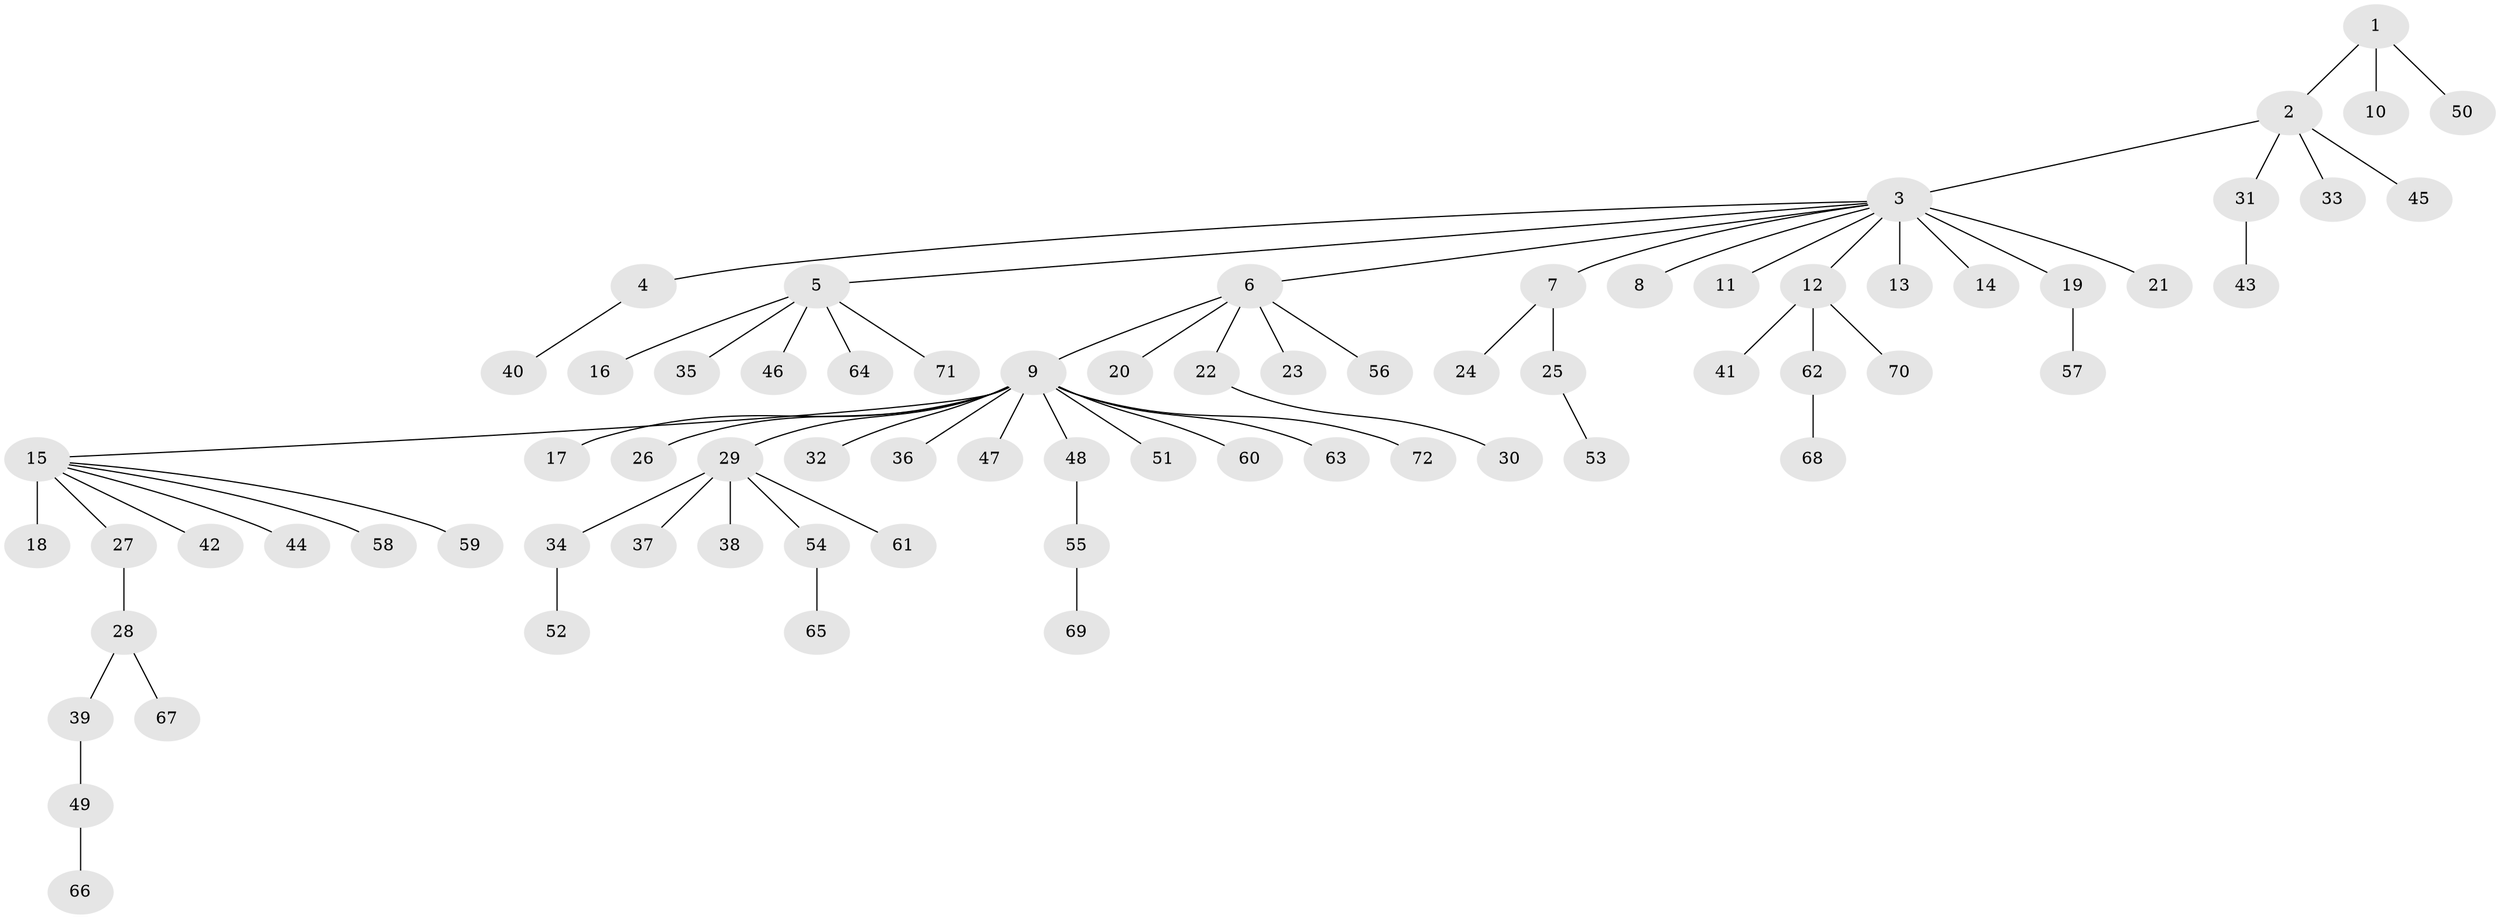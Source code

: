 // original degree distribution, {4: 0.020833333333333332, 6: 0.006944444444444444, 16: 0.006944444444444444, 2: 0.22916666666666666, 7: 0.013888888888888888, 14: 0.020833333333333332, 1: 0.6319444444444444, 5: 0.013888888888888888, 3: 0.04861111111111111, 8: 0.006944444444444444}
// Generated by graph-tools (version 1.1) at 2025/35/03/09/25 02:35:25]
// undirected, 72 vertices, 71 edges
graph export_dot {
graph [start="1"]
  node [color=gray90,style=filled];
  1;
  2;
  3;
  4;
  5;
  6;
  7;
  8;
  9;
  10;
  11;
  12;
  13;
  14;
  15;
  16;
  17;
  18;
  19;
  20;
  21;
  22;
  23;
  24;
  25;
  26;
  27;
  28;
  29;
  30;
  31;
  32;
  33;
  34;
  35;
  36;
  37;
  38;
  39;
  40;
  41;
  42;
  43;
  44;
  45;
  46;
  47;
  48;
  49;
  50;
  51;
  52;
  53;
  54;
  55;
  56;
  57;
  58;
  59;
  60;
  61;
  62;
  63;
  64;
  65;
  66;
  67;
  68;
  69;
  70;
  71;
  72;
  1 -- 2 [weight=1.0];
  1 -- 10 [weight=1.0];
  1 -- 50 [weight=1.0];
  2 -- 3 [weight=1.0];
  2 -- 31 [weight=1.0];
  2 -- 33 [weight=1.0];
  2 -- 45 [weight=1.0];
  3 -- 4 [weight=1.0];
  3 -- 5 [weight=1.0];
  3 -- 6 [weight=1.0];
  3 -- 7 [weight=1.0];
  3 -- 8 [weight=1.0];
  3 -- 11 [weight=1.0];
  3 -- 12 [weight=1.0];
  3 -- 13 [weight=4.0];
  3 -- 14 [weight=1.0];
  3 -- 19 [weight=1.0];
  3 -- 21 [weight=1.0];
  4 -- 40 [weight=1.0];
  5 -- 16 [weight=1.0];
  5 -- 35 [weight=1.0];
  5 -- 46 [weight=1.0];
  5 -- 64 [weight=1.0];
  5 -- 71 [weight=1.0];
  6 -- 9 [weight=1.0];
  6 -- 20 [weight=1.0];
  6 -- 22 [weight=1.0];
  6 -- 23 [weight=1.0];
  6 -- 56 [weight=1.0];
  7 -- 24 [weight=1.0];
  7 -- 25 [weight=11.0];
  9 -- 15 [weight=1.0];
  9 -- 17 [weight=1.0];
  9 -- 26 [weight=1.0];
  9 -- 29 [weight=1.0];
  9 -- 32 [weight=1.0];
  9 -- 36 [weight=1.0];
  9 -- 47 [weight=1.0];
  9 -- 48 [weight=1.0];
  9 -- 51 [weight=1.0];
  9 -- 60 [weight=1.0];
  9 -- 63 [weight=1.0];
  9 -- 72 [weight=1.0];
  12 -- 41 [weight=1.0];
  12 -- 62 [weight=1.0];
  12 -- 70 [weight=1.0];
  15 -- 18 [weight=7.0];
  15 -- 27 [weight=1.0];
  15 -- 42 [weight=1.0];
  15 -- 44 [weight=1.0];
  15 -- 58 [weight=1.0];
  15 -- 59 [weight=1.0];
  19 -- 57 [weight=1.0];
  22 -- 30 [weight=1.0];
  25 -- 53 [weight=1.0];
  27 -- 28 [weight=1.0];
  28 -- 39 [weight=1.0];
  28 -- 67 [weight=1.0];
  29 -- 34 [weight=1.0];
  29 -- 37 [weight=1.0];
  29 -- 38 [weight=1.0];
  29 -- 54 [weight=2.0];
  29 -- 61 [weight=1.0];
  31 -- 43 [weight=4.0];
  34 -- 52 [weight=2.0];
  39 -- 49 [weight=1.0];
  48 -- 55 [weight=1.0];
  49 -- 66 [weight=1.0];
  54 -- 65 [weight=1.0];
  55 -- 69 [weight=1.0];
  62 -- 68 [weight=1.0];
}
